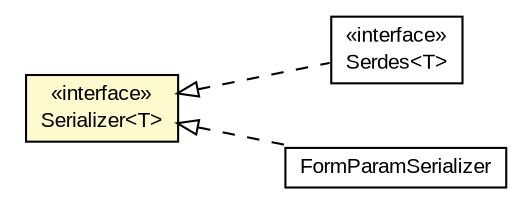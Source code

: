 #!/usr/local/bin/dot
#
# Class diagram 
# Generated by UMLGraph version R5_6-24-gf6e263 (http://www.umlgraph.org/)
#

digraph G {
	edge [fontname="arial",fontsize=10,labelfontname="arial",labelfontsize=10];
	node [fontname="arial",fontsize=10,shape=plaintext];
	nodesep=0.25;
	ranksep=0.5;
	rankdir=LR;
	// org.turbogwt.net.http.client.serialization.Serializer<T>
	c3809 [label=<<table title="org.turbogwt.net.http.client.serialization.Serializer" border="0" cellborder="1" cellspacing="0" cellpadding="2" port="p" bgcolor="lemonChiffon" href="./Serializer.html">
		<tr><td><table border="0" cellspacing="0" cellpadding="1">
<tr><td align="center" balign="center"> &#171;interface&#187; </td></tr>
<tr><td align="center" balign="center"> Serializer&lt;T&gt; </td></tr>
		</table></td></tr>
		</table>>, URL="./Serializer.html", fontname="arial", fontcolor="black", fontsize=10.0];
	// org.turbogwt.net.http.client.serialization.Serdes<T>
	c3812 [label=<<table title="org.turbogwt.net.http.client.serialization.Serdes" border="0" cellborder="1" cellspacing="0" cellpadding="2" port="p" href="./Serdes.html">
		<tr><td><table border="0" cellspacing="0" cellpadding="1">
<tr><td align="center" balign="center"> &#171;interface&#187; </td></tr>
<tr><td align="center" balign="center"> Serdes&lt;T&gt; </td></tr>
		</table></td></tr>
		</table>>, URL="./Serdes.html", fontname="arial", fontcolor="black", fontsize=10.0];
	// org.turbogwt.net.http.client.serialization.FormParamSerializer
	c3824 [label=<<table title="org.turbogwt.net.http.client.serialization.FormParamSerializer" border="0" cellborder="1" cellspacing="0" cellpadding="2" port="p" href="./FormParamSerializer.html">
		<tr><td><table border="0" cellspacing="0" cellpadding="1">
<tr><td align="center" balign="center"> FormParamSerializer </td></tr>
		</table></td></tr>
		</table>>, URL="./FormParamSerializer.html", fontname="arial", fontcolor="black", fontsize=10.0];
	//org.turbogwt.net.http.client.serialization.Serdes<T> implements org.turbogwt.net.http.client.serialization.Serializer<T>
	c3809:p -> c3812:p [dir=back,arrowtail=empty,style=dashed];
	//org.turbogwt.net.http.client.serialization.FormParamSerializer implements org.turbogwt.net.http.client.serialization.Serializer<T>
	c3809:p -> c3824:p [dir=back,arrowtail=empty,style=dashed];
}

